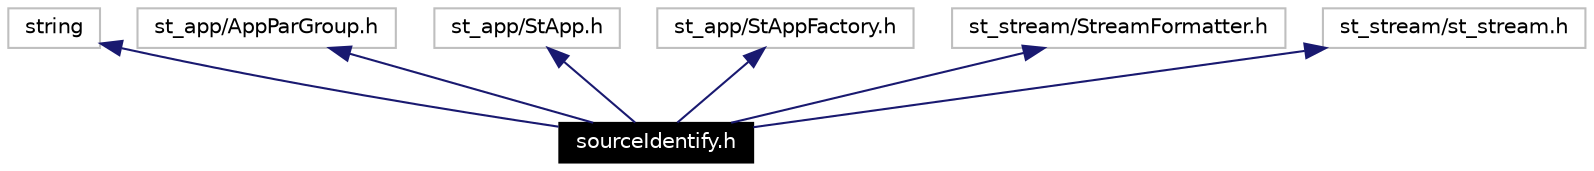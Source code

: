digraph inheritance
{
  Node100 [shape="box",label="sourceIdentify.h",fontsize=10,height=0.2,width=0.4,fontname="Helvetica",color="black",style="filled" fontcolor="white"];
  Node101 -> Node100 [dir=back,color="midnightblue",fontsize=10,style="solid",fontname="Helvetica"];
  Node101 [shape="box",label="string",fontsize=10,height=0.2,width=0.4,fontname="Helvetica",color="grey75"];
  Node102 -> Node100 [dir=back,color="midnightblue",fontsize=10,style="solid",fontname="Helvetica"];
  Node102 [shape="box",label="st_app/AppParGroup.h",fontsize=10,height=0.2,width=0.4,fontname="Helvetica",color="grey75"];
  Node103 -> Node100 [dir=back,color="midnightblue",fontsize=10,style="solid",fontname="Helvetica"];
  Node103 [shape="box",label="st_app/StApp.h",fontsize=10,height=0.2,width=0.4,fontname="Helvetica",color="grey75"];
  Node104 -> Node100 [dir=back,color="midnightblue",fontsize=10,style="solid",fontname="Helvetica"];
  Node104 [shape="box",label="st_app/StAppFactory.h",fontsize=10,height=0.2,width=0.4,fontname="Helvetica",color="grey75"];
  Node105 -> Node100 [dir=back,color="midnightblue",fontsize=10,style="solid",fontname="Helvetica"];
  Node105 [shape="box",label="st_stream/StreamFormatter.h",fontsize=10,height=0.2,width=0.4,fontname="Helvetica",color="grey75"];
  Node106 -> Node100 [dir=back,color="midnightblue",fontsize=10,style="solid",fontname="Helvetica"];
  Node106 [shape="box",label="st_stream/st_stream.h",fontsize=10,height=0.2,width=0.4,fontname="Helvetica",color="grey75"];
}
